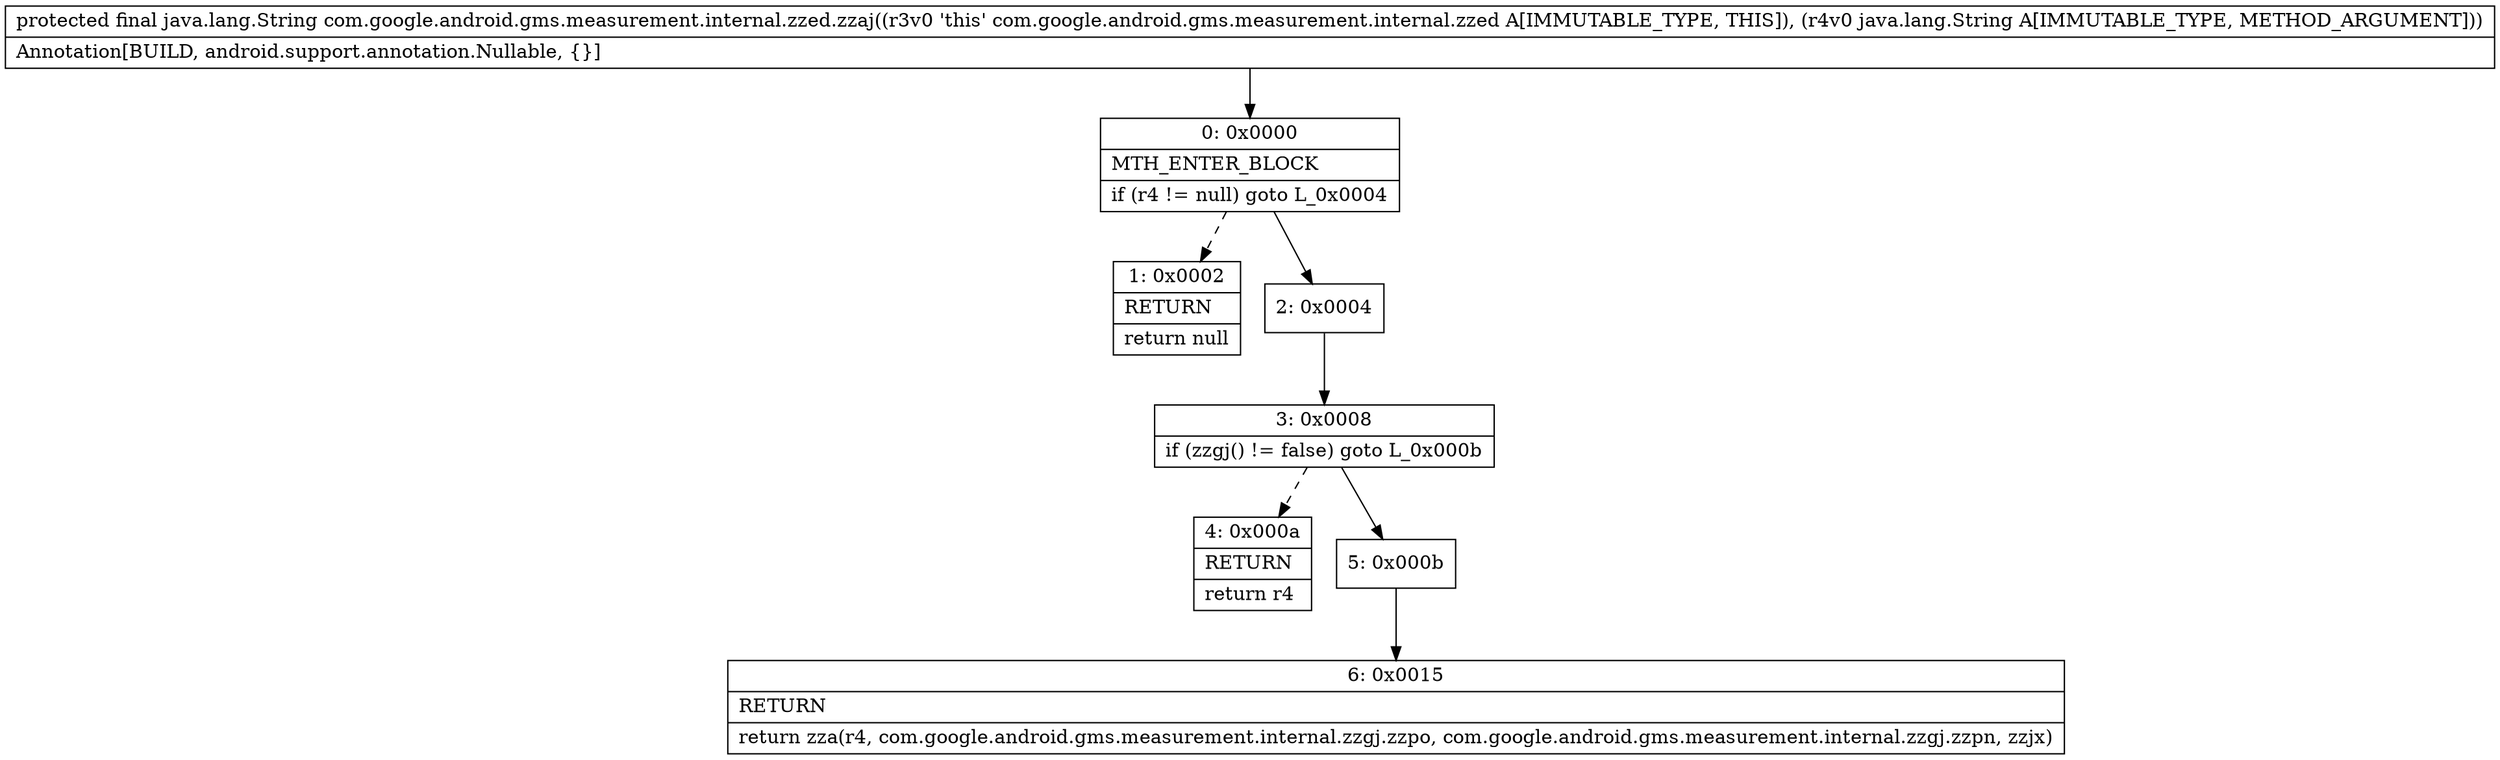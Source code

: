 digraph "CFG forcom.google.android.gms.measurement.internal.zzed.zzaj(Ljava\/lang\/String;)Ljava\/lang\/String;" {
Node_0 [shape=record,label="{0\:\ 0x0000|MTH_ENTER_BLOCK\l|if (r4 != null) goto L_0x0004\l}"];
Node_1 [shape=record,label="{1\:\ 0x0002|RETURN\l|return null\l}"];
Node_2 [shape=record,label="{2\:\ 0x0004}"];
Node_3 [shape=record,label="{3\:\ 0x0008|if (zzgj() != false) goto L_0x000b\l}"];
Node_4 [shape=record,label="{4\:\ 0x000a|RETURN\l|return r4\l}"];
Node_5 [shape=record,label="{5\:\ 0x000b}"];
Node_6 [shape=record,label="{6\:\ 0x0015|RETURN\l|return zza(r4, com.google.android.gms.measurement.internal.zzgj.zzpo, com.google.android.gms.measurement.internal.zzgj.zzpn, zzjx)\l}"];
MethodNode[shape=record,label="{protected final java.lang.String com.google.android.gms.measurement.internal.zzed.zzaj((r3v0 'this' com.google.android.gms.measurement.internal.zzed A[IMMUTABLE_TYPE, THIS]), (r4v0 java.lang.String A[IMMUTABLE_TYPE, METHOD_ARGUMENT]))  | Annotation[BUILD, android.support.annotation.Nullable, \{\}]\l}"];
MethodNode -> Node_0;
Node_0 -> Node_1[style=dashed];
Node_0 -> Node_2;
Node_2 -> Node_3;
Node_3 -> Node_4[style=dashed];
Node_3 -> Node_5;
Node_5 -> Node_6;
}

